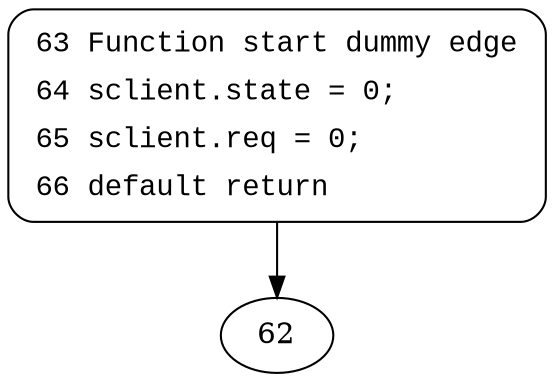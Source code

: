 digraph client_initial {
63 [style="filled,bold" penwidth="1" fillcolor="white" fontname="Courier New" shape="Mrecord" label=<<table border="0" cellborder="0" cellpadding="3" bgcolor="white"><tr><td align="right">63</td><td align="left">Function start dummy edge</td></tr><tr><td align="right">64</td><td align="left">sclient.state = 0;</td></tr><tr><td align="right">65</td><td align="left">sclient.req = 0;</td></tr><tr><td align="right">66</td><td align="left">default return</td></tr></table>>]
63 -> 62[label=""]
}